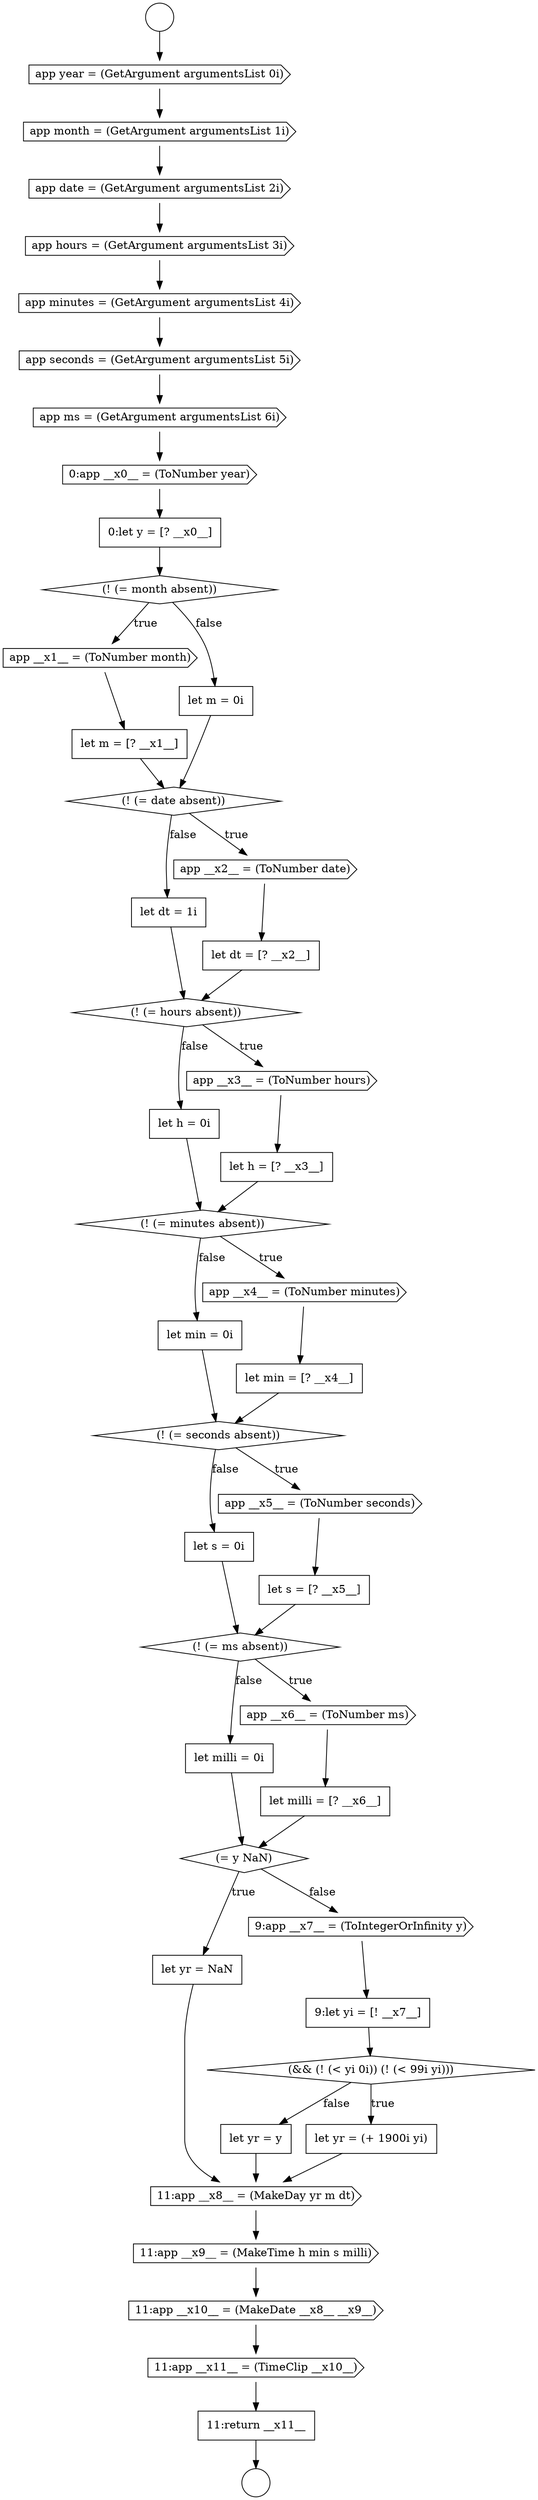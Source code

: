 digraph {
  node13199 [shape=none, margin=0, label=<<font color="black">
    <table border="0" cellborder="1" cellspacing="0" cellpadding="10">
      <tr><td align="left">let milli = 0i</td></tr>
    </table>
  </font>> color="black" fillcolor="white" style=filled]
  node13183 [shape=none, margin=0, label=<<font color="black">
    <table border="0" cellborder="1" cellspacing="0" cellpadding="10">
      <tr><td align="left">let dt = 1i</td></tr>
    </table>
  </font>> color="black" fillcolor="white" style=filled]
  node13206 [shape=none, margin=0, label=<<font color="black">
    <table border="0" cellborder="1" cellspacing="0" cellpadding="10">
      <tr><td align="left">let yr = y</td></tr>
    </table>
  </font>> color="black" fillcolor="white" style=filled]
  node13200 [shape=diamond, label=<<font color="black">(= y NaN)</font>> color="black" fillcolor="white" style=filled]
  node13186 [shape=none, margin=0, label=<<font color="black">
    <table border="0" cellborder="1" cellspacing="0" cellpadding="10">
      <tr><td align="left">let h = [? __x3__]</td></tr>
    </table>
  </font>> color="black" fillcolor="white" style=filled]
  node13180 [shape=diamond, label=<<font color="black">(! (= date absent))</font>> color="black" fillcolor="white" style=filled]
  node13173 [shape=cds, label=<<font color="black">app ms = (GetArgument argumentsList 6i)</font>> color="black" fillcolor="white" style=filled]
  node13196 [shape=diamond, label=<<font color="black">(! (= ms absent))</font>> color="black" fillcolor="white" style=filled]
  node13201 [shape=none, margin=0, label=<<font color="black">
    <table border="0" cellborder="1" cellspacing="0" cellpadding="10">
      <tr><td align="left">let yr = NaN</td></tr>
    </table>
  </font>> color="black" fillcolor="white" style=filled]
  node13208 [shape=cds, label=<<font color="black">11:app __x9__ = (MakeTime h min s milli)</font>> color="black" fillcolor="white" style=filled]
  node13181 [shape=cds, label=<<font color="black">app __x2__ = (ToNumber date)</font>> color="black" fillcolor="white" style=filled]
  node13175 [shape=none, margin=0, label=<<font color="black">
    <table border="0" cellborder="1" cellspacing="0" cellpadding="10">
      <tr><td align="left">0:let y = [? __x0__]</td></tr>
    </table>
  </font>> color="black" fillcolor="white" style=filled]
  node13194 [shape=none, margin=0, label=<<font color="black">
    <table border="0" cellborder="1" cellspacing="0" cellpadding="10">
      <tr><td align="left">let s = [? __x5__]</td></tr>
    </table>
  </font>> color="black" fillcolor="white" style=filled]
  node13171 [shape=cds, label=<<font color="black">app minutes = (GetArgument argumentsList 4i)</font>> color="black" fillcolor="white" style=filled]
  node13182 [shape=none, margin=0, label=<<font color="black">
    <table border="0" cellborder="1" cellspacing="0" cellpadding="10">
      <tr><td align="left">let dt = [? __x2__]</td></tr>
    </table>
  </font>> color="black" fillcolor="white" style=filled]
  node13177 [shape=cds, label=<<font color="black">app __x1__ = (ToNumber month)</font>> color="black" fillcolor="white" style=filled]
  node13202 [shape=cds, label=<<font color="black">9:app __x7__ = (ToIntegerOrInfinity y)</font>> color="black" fillcolor="white" style=filled]
  node13187 [shape=none, margin=0, label=<<font color="black">
    <table border="0" cellborder="1" cellspacing="0" cellpadding="10">
      <tr><td align="left">let h = 0i</td></tr>
    </table>
  </font>> color="black" fillcolor="white" style=filled]
  node13174 [shape=cds, label=<<font color="black">0:app __x0__ = (ToNumber year)</font>> color="black" fillcolor="white" style=filled]
  node13209 [shape=cds, label=<<font color="black">11:app __x10__ = (MakeDate __x8__ __x9__)</font>> color="black" fillcolor="white" style=filled]
  node13179 [shape=none, margin=0, label=<<font color="black">
    <table border="0" cellborder="1" cellspacing="0" cellpadding="10">
      <tr><td align="left">let m = 0i</td></tr>
    </table>
  </font>> color="black" fillcolor="white" style=filled]
  node13191 [shape=none, margin=0, label=<<font color="black">
    <table border="0" cellborder="1" cellspacing="0" cellpadding="10">
      <tr><td align="left">let min = 0i</td></tr>
    </table>
  </font>> color="black" fillcolor="white" style=filled]
  node13170 [shape=cds, label=<<font color="black">app hours = (GetArgument argumentsList 3i)</font>> color="black" fillcolor="white" style=filled]
  node13195 [shape=none, margin=0, label=<<font color="black">
    <table border="0" cellborder="1" cellspacing="0" cellpadding="10">
      <tr><td align="left">let s = 0i</td></tr>
    </table>
  </font>> color="black" fillcolor="white" style=filled]
  node13166 [shape=circle label=" " color="black" fillcolor="white" style=filled]
  node13190 [shape=none, margin=0, label=<<font color="black">
    <table border="0" cellborder="1" cellspacing="0" cellpadding="10">
      <tr><td align="left">let min = [? __x4__]</td></tr>
    </table>
  </font>> color="black" fillcolor="white" style=filled]
  node13184 [shape=diamond, label=<<font color="black">(! (= hours absent))</font>> color="black" fillcolor="white" style=filled]
  node13205 [shape=none, margin=0, label=<<font color="black">
    <table border="0" cellborder="1" cellspacing="0" cellpadding="10">
      <tr><td align="left">let yr = (+ 1900i yi)</td></tr>
    </table>
  </font>> color="black" fillcolor="white" style=filled]
  node13169 [shape=cds, label=<<font color="black">app date = (GetArgument argumentsList 2i)</font>> color="black" fillcolor="white" style=filled]
  node13167 [shape=cds, label=<<font color="black">app year = (GetArgument argumentsList 0i)</font>> color="black" fillcolor="white" style=filled]
  node13197 [shape=cds, label=<<font color="black">app __x6__ = (ToNumber ms)</font>> color="black" fillcolor="white" style=filled]
  node13176 [shape=diamond, label=<<font color="black">(! (= month absent))</font>> color="black" fillcolor="white" style=filled]
  node13210 [shape=cds, label=<<font color="black">11:app __x11__ = (TimeClip __x10__)</font>> color="black" fillcolor="white" style=filled]
  node13204 [shape=diamond, label=<<font color="black">(&amp;&amp; (! (&lt; yi 0i)) (! (&lt; 99i yi)))</font>> color="black" fillcolor="white" style=filled]
  node13168 [shape=cds, label=<<font color="black">app month = (GetArgument argumentsList 1i)</font>> color="black" fillcolor="white" style=filled]
  node13189 [shape=cds, label=<<font color="black">app __x4__ = (ToNumber minutes)</font>> color="black" fillcolor="white" style=filled]
  node13185 [shape=cds, label=<<font color="black">app __x3__ = (ToNumber hours)</font>> color="black" fillcolor="white" style=filled]
  node13172 [shape=cds, label=<<font color="black">app seconds = (GetArgument argumentsList 5i)</font>> color="black" fillcolor="white" style=filled]
  node13211 [shape=none, margin=0, label=<<font color="black">
    <table border="0" cellborder="1" cellspacing="0" cellpadding="10">
      <tr><td align="left">11:return __x11__</td></tr>
    </table>
  </font>> color="black" fillcolor="white" style=filled]
  node13178 [shape=none, margin=0, label=<<font color="black">
    <table border="0" cellborder="1" cellspacing="0" cellpadding="10">
      <tr><td align="left">let m = [? __x1__]</td></tr>
    </table>
  </font>> color="black" fillcolor="white" style=filled]
  node13203 [shape=none, margin=0, label=<<font color="black">
    <table border="0" cellborder="1" cellspacing="0" cellpadding="10">
      <tr><td align="left">9:let yi = [! __x7__]</td></tr>
    </table>
  </font>> color="black" fillcolor="white" style=filled]
  node13188 [shape=diamond, label=<<font color="black">(! (= minutes absent))</font>> color="black" fillcolor="white" style=filled]
  node13193 [shape=cds, label=<<font color="black">app __x5__ = (ToNumber seconds)</font>> color="black" fillcolor="white" style=filled]
  node13198 [shape=none, margin=0, label=<<font color="black">
    <table border="0" cellborder="1" cellspacing="0" cellpadding="10">
      <tr><td align="left">let milli = [? __x6__]</td></tr>
    </table>
  </font>> color="black" fillcolor="white" style=filled]
  node13207 [shape=cds, label=<<font color="black">11:app __x8__ = (MakeDay yr m dt)</font>> color="black" fillcolor="white" style=filled]
  node13192 [shape=diamond, label=<<font color="black">(! (= seconds absent))</font>> color="black" fillcolor="white" style=filled]
  node13165 [shape=circle label=" " color="black" fillcolor="white" style=filled]
  node13195 -> node13196 [ color="black"]
  node13165 -> node13167 [ color="black"]
  node13194 -> node13196 [ color="black"]
  node13203 -> node13204 [ color="black"]
  node13199 -> node13200 [ color="black"]
  node13185 -> node13186 [ color="black"]
  node13192 -> node13193 [label=<<font color="black">true</font>> color="black"]
  node13192 -> node13195 [label=<<font color="black">false</font>> color="black"]
  node13183 -> node13184 [ color="black"]
  node13168 -> node13169 [ color="black"]
  node13206 -> node13207 [ color="black"]
  node13172 -> node13173 [ color="black"]
  node13170 -> node13171 [ color="black"]
  node13176 -> node13177 [label=<<font color="black">true</font>> color="black"]
  node13176 -> node13179 [label=<<font color="black">false</font>> color="black"]
  node13200 -> node13201 [label=<<font color="black">true</font>> color="black"]
  node13200 -> node13202 [label=<<font color="black">false</font>> color="black"]
  node13196 -> node13197 [label=<<font color="black">true</font>> color="black"]
  node13196 -> node13199 [label=<<font color="black">false</font>> color="black"]
  node13181 -> node13182 [ color="black"]
  node13210 -> node13211 [ color="black"]
  node13191 -> node13192 [ color="black"]
  node13189 -> node13190 [ color="black"]
  node13179 -> node13180 [ color="black"]
  node13180 -> node13181 [label=<<font color="black">true</font>> color="black"]
  node13180 -> node13183 [label=<<font color="black">false</font>> color="black"]
  node13169 -> node13170 [ color="black"]
  node13209 -> node13210 [ color="black"]
  node13211 -> node13166 [ color="black"]
  node13188 -> node13189 [label=<<font color="black">true</font>> color="black"]
  node13188 -> node13191 [label=<<font color="black">false</font>> color="black"]
  node13175 -> node13176 [ color="black"]
  node13193 -> node13194 [ color="black"]
  node13182 -> node13184 [ color="black"]
  node13171 -> node13172 [ color="black"]
  node13184 -> node13185 [label=<<font color="black">true</font>> color="black"]
  node13184 -> node13187 [label=<<font color="black">false</font>> color="black"]
  node13190 -> node13192 [ color="black"]
  node13177 -> node13178 [ color="black"]
  node13174 -> node13175 [ color="black"]
  node13207 -> node13208 [ color="black"]
  node13204 -> node13205 [label=<<font color="black">true</font>> color="black"]
  node13204 -> node13206 [label=<<font color="black">false</font>> color="black"]
  node13201 -> node13207 [ color="black"]
  node13173 -> node13174 [ color="black"]
  node13197 -> node13198 [ color="black"]
  node13208 -> node13209 [ color="black"]
  node13167 -> node13168 [ color="black"]
  node13198 -> node13200 [ color="black"]
  node13187 -> node13188 [ color="black"]
  node13205 -> node13207 [ color="black"]
  node13178 -> node13180 [ color="black"]
  node13186 -> node13188 [ color="black"]
  node13202 -> node13203 [ color="black"]
}
